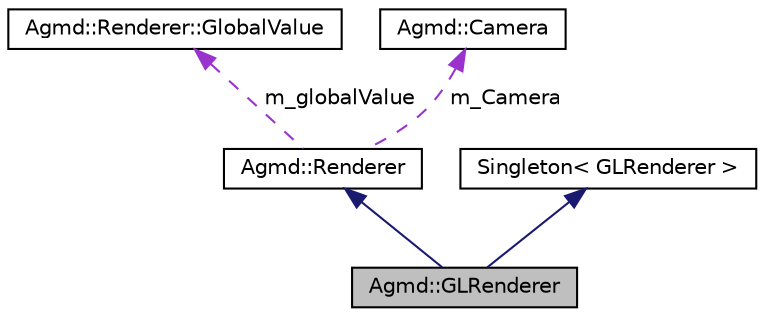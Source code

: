 digraph "Agmd::GLRenderer"
{
  edge [fontname="Helvetica",fontsize="10",labelfontname="Helvetica",labelfontsize="10"];
  node [fontname="Helvetica",fontsize="10",shape=record];
  Node1 [label="Agmd::GLRenderer",height=0.2,width=0.4,color="black", fillcolor="grey75", style="filled" fontcolor="black"];
  Node2 -> Node1 [dir="back",color="midnightblue",fontsize="10",style="solid",fontname="Helvetica"];
  Node2 [label="Agmd::Renderer",height=0.2,width=0.4,color="black", fillcolor="white", style="filled",URL="$class_agmd_1_1_renderer.html"];
  Node3 -> Node2 [dir="back",color="darkorchid3",fontsize="10",style="dashed",label=" m_globalValue" ,fontname="Helvetica"];
  Node3 [label="Agmd::Renderer::GlobalValue",height=0.2,width=0.4,color="black", fillcolor="white", style="filled",URL="$struct_agmd_1_1_renderer_1_1_global_value.html"];
  Node4 -> Node2 [dir="back",color="darkorchid3",fontsize="10",style="dashed",label=" m_Camera" ,fontname="Helvetica"];
  Node4 [label="Agmd::Camera",height=0.2,width=0.4,color="black", fillcolor="white", style="filled",URL="$class_agmd_1_1_camera.html"];
  Node5 -> Node1 [dir="back",color="midnightblue",fontsize="10",style="solid",fontname="Helvetica"];
  Node5 [label="Singleton\< GLRenderer \>",height=0.2,width=0.4,color="black", fillcolor="white", style="filled",URL="$class_singleton.html"];
}
